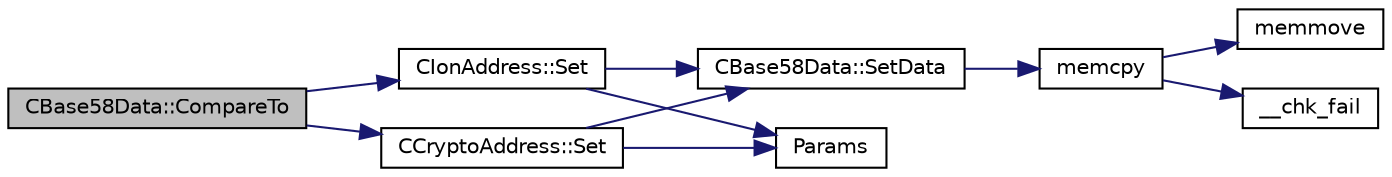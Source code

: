 digraph "CBase58Data::CompareTo"
{
  edge [fontname="Helvetica",fontsize="10",labelfontname="Helvetica",labelfontsize="10"];
  node [fontname="Helvetica",fontsize="10",shape=record];
  rankdir="LR";
  Node2 [label="CBase58Data::CompareTo",height=0.2,width=0.4,color="black", fillcolor="grey75", style="filled", fontcolor="black"];
  Node2 -> Node3 [color="midnightblue",fontsize="10",style="solid",fontname="Helvetica"];
  Node3 [label="CIonAddress::Set",height=0.2,width=0.4,color="black", fillcolor="white", style="filled",URL="$class_c_ion_address.html#a8379ddfd55055c0a9b57e7ee702eed0e"];
  Node3 -> Node4 [color="midnightblue",fontsize="10",style="solid",fontname="Helvetica"];
  Node4 [label="CBase58Data::SetData",height=0.2,width=0.4,color="black", fillcolor="white", style="filled",URL="$class_c_base58_data.html#afab1c06a0a4f631fd889434a2bc48c27"];
  Node4 -> Node5 [color="midnightblue",fontsize="10",style="solid",fontname="Helvetica"];
  Node5 [label="memcpy",height=0.2,width=0.4,color="black", fillcolor="white", style="filled",URL="$glibc__compat_8cpp.html#a0f46826ab0466591e136db24394923cf"];
  Node5 -> Node6 [color="midnightblue",fontsize="10",style="solid",fontname="Helvetica"];
  Node6 [label="memmove",height=0.2,width=0.4,color="black", fillcolor="white", style="filled",URL="$glibc__compat_8cpp.html#a9778d49e9029dd75bc53ecbbf9f5e9a1"];
  Node5 -> Node7 [color="midnightblue",fontsize="10",style="solid",fontname="Helvetica"];
  Node7 [label="__chk_fail",height=0.2,width=0.4,color="black", fillcolor="white", style="filled",URL="$glibc__compat_8cpp.html#a424ac71631da5ada2976630ff67051d1"];
  Node3 -> Node8 [color="midnightblue",fontsize="10",style="solid",fontname="Helvetica"];
  Node8 [label="Params",height=0.2,width=0.4,color="black", fillcolor="white", style="filled",URL="$chainparams_8cpp.html#ace5c5b706d71a324a417dd2db394fd4a",tooltip="Return the currently selected parameters. "];
  Node2 -> Node9 [color="midnightblue",fontsize="10",style="solid",fontname="Helvetica"];
  Node9 [label="CCryptoAddress::Set",height=0.2,width=0.4,color="black", fillcolor="white", style="filled",URL="$class_c_crypto_address.html#a0f52f8bd662fd86bc013ec80c3202728"];
  Node9 -> Node4 [color="midnightblue",fontsize="10",style="solid",fontname="Helvetica"];
  Node9 -> Node8 [color="midnightblue",fontsize="10",style="solid",fontname="Helvetica"];
}
